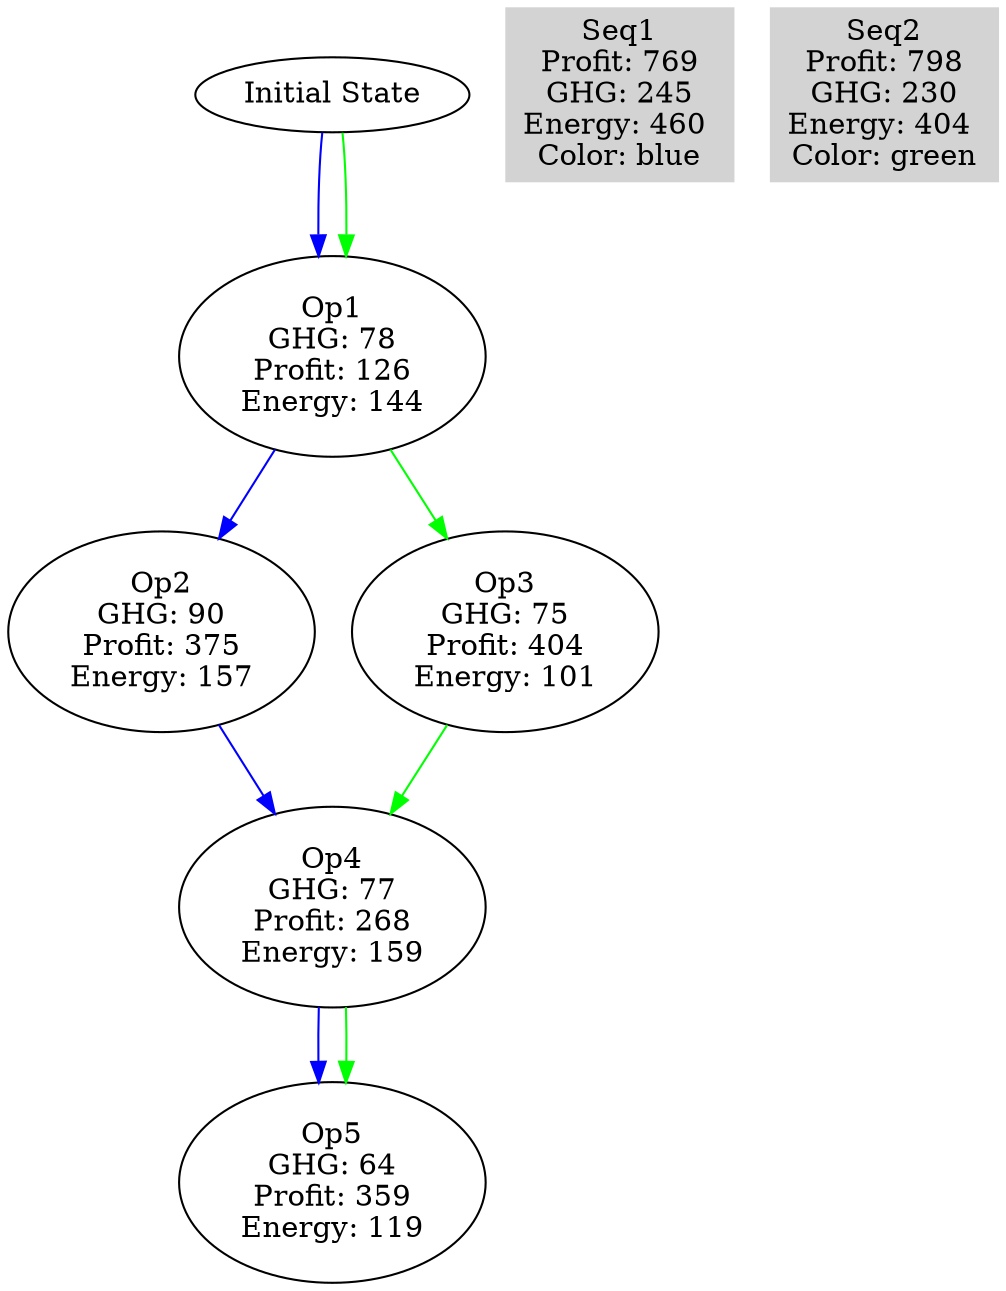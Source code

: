// Detailed Operational Decision Graph
digraph {
	Initial [label="Initial State" shape=ellipse]
	Seq1 [label="Seq1
Profit: 769
GHG: 245
Energy: 460 
Color: blue" color=lightgrey shape=box style=filled]
	Seq2 [label="Seq2
Profit: 798
GHG: 230
Energy: 404 
Color: green" color=lightgrey shape=box style=filled]
	Op1 [label="Op1
GHG: 78
Profit: 126
Energy: 144"]
	Op2 [label="Op2
GHG: 90
Profit: 375
Energy: 157"]
	Op1 -> Op2 [color=blue]
	Op2 [label="Op2
GHG: 90
Profit: 375
Energy: 157"]
	Op4 [label="Op4
GHG: 77
Profit: 268
Energy: 159"]
	Op2 -> Op4 [color=blue]
	Op4 [label="Op4
GHG: 77
Profit: 268
Energy: 159"]
	Op5 [label="Op5
GHG: 64
Profit: 359
Energy: 119"]
	Op4 -> Op5 [color=blue]
	Initial -> Op1 [color=blue]
	Op1 [label="Op1
GHG: 78
Profit: 126
Energy: 144"]
	Op3 [label="Op3
GHG: 75
Profit: 404
Energy: 101"]
	Op1 -> Op3 [color=green]
	Op3 [label="Op3
GHG: 75
Profit: 404
Energy: 101"]
	Op4 [label="Op4
GHG: 77
Profit: 268
Energy: 159"]
	Op3 -> Op4 [color=green]
	Op4 [label="Op4
GHG: 77
Profit: 268
Energy: 159"]
	Op5 [label="Op5
GHG: 64
Profit: 359
Energy: 119"]
	Op4 -> Op5 [color=green]
	Initial -> Op1 [color=green]
}
